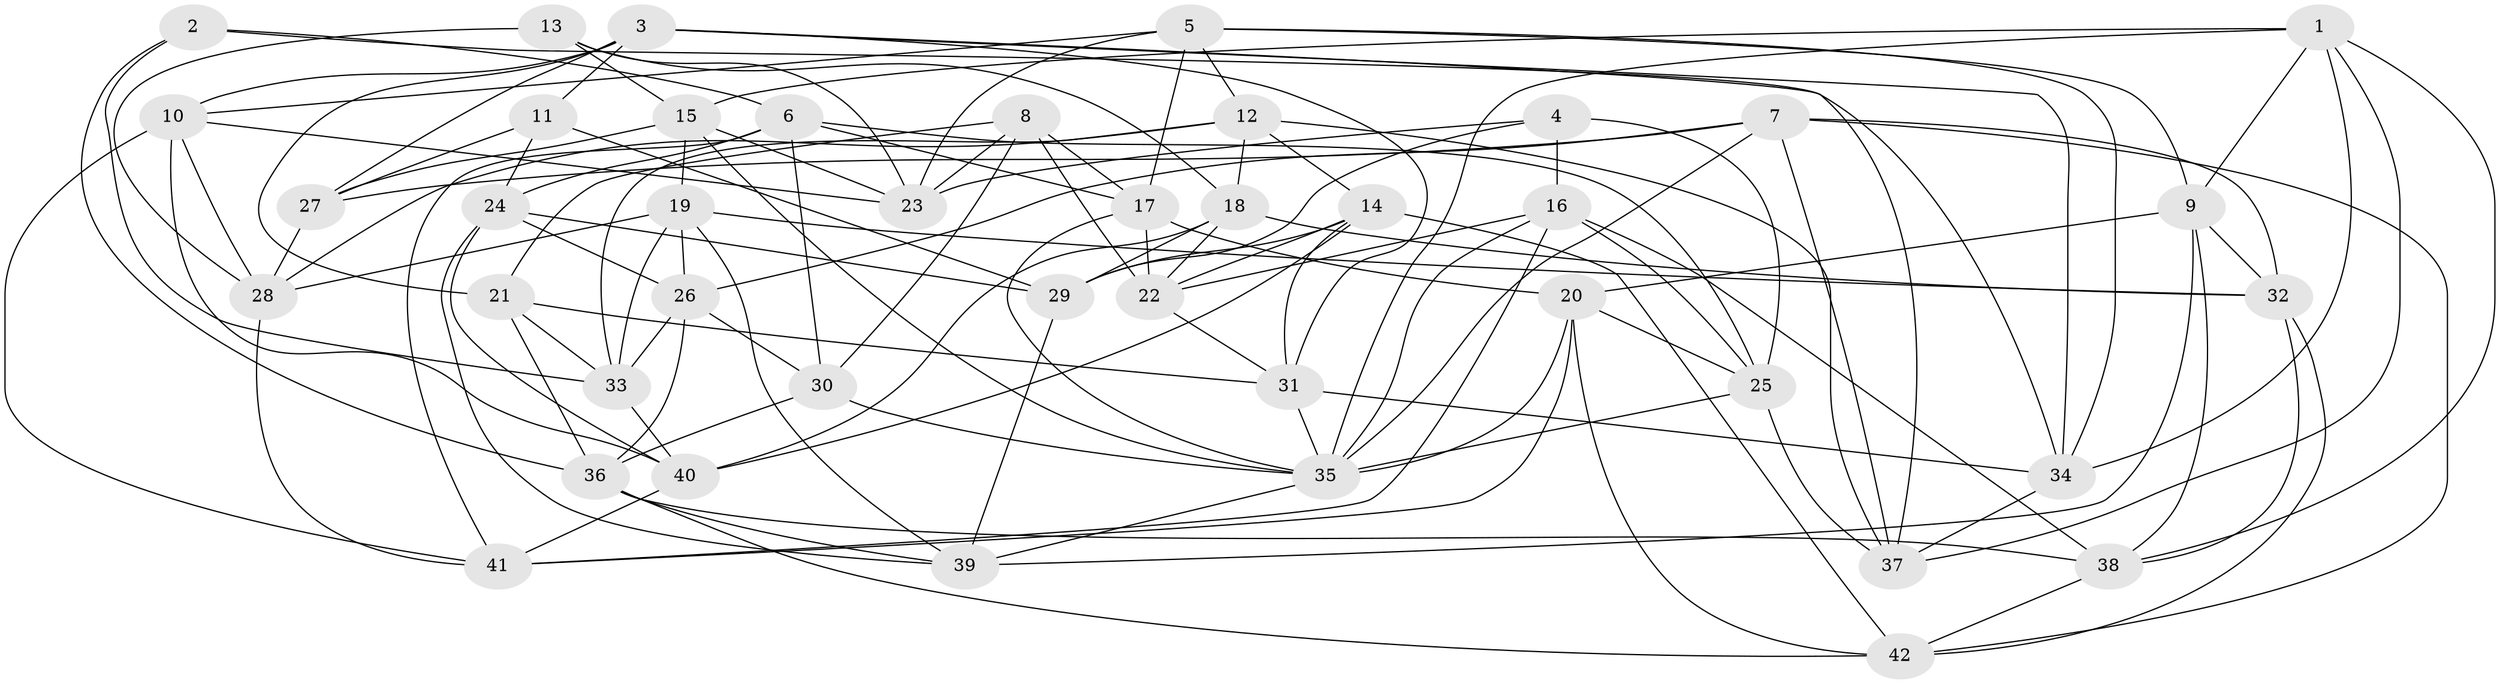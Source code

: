 // original degree distribution, {4: 1.0}
// Generated by graph-tools (version 1.1) at 2025/27/03/09/25 03:27:02]
// undirected, 42 vertices, 123 edges
graph export_dot {
graph [start="1"]
  node [color=gray90,style=filled];
  1;
  2;
  3;
  4;
  5;
  6;
  7;
  8;
  9;
  10;
  11;
  12;
  13;
  14;
  15;
  16;
  17;
  18;
  19;
  20;
  21;
  22;
  23;
  24;
  25;
  26;
  27;
  28;
  29;
  30;
  31;
  32;
  33;
  34;
  35;
  36;
  37;
  38;
  39;
  40;
  41;
  42;
  1 -- 9 [weight=1.0];
  1 -- 15 [weight=1.0];
  1 -- 34 [weight=1.0];
  1 -- 35 [weight=1.0];
  1 -- 37 [weight=1.0];
  1 -- 38 [weight=1.0];
  2 -- 6 [weight=1.0];
  2 -- 33 [weight=1.0];
  2 -- 34 [weight=1.0];
  2 -- 36 [weight=1.0];
  3 -- 10 [weight=1.0];
  3 -- 11 [weight=1.0];
  3 -- 21 [weight=1.0];
  3 -- 27 [weight=2.0];
  3 -- 31 [weight=1.0];
  3 -- 34 [weight=1.0];
  3 -- 37 [weight=1.0];
  4 -- 16 [weight=1.0];
  4 -- 23 [weight=1.0];
  4 -- 25 [weight=1.0];
  4 -- 29 [weight=1.0];
  5 -- 9 [weight=1.0];
  5 -- 10 [weight=1.0];
  5 -- 12 [weight=1.0];
  5 -- 17 [weight=1.0];
  5 -- 23 [weight=1.0];
  5 -- 34 [weight=1.0];
  6 -- 17 [weight=1.0];
  6 -- 24 [weight=1.0];
  6 -- 25 [weight=1.0];
  6 -- 30 [weight=1.0];
  6 -- 41 [weight=1.0];
  7 -- 26 [weight=1.0];
  7 -- 27 [weight=1.0];
  7 -- 32 [weight=1.0];
  7 -- 35 [weight=1.0];
  7 -- 37 [weight=1.0];
  7 -- 42 [weight=1.0];
  8 -- 17 [weight=1.0];
  8 -- 21 [weight=2.0];
  8 -- 22 [weight=1.0];
  8 -- 23 [weight=1.0];
  8 -- 30 [weight=1.0];
  9 -- 20 [weight=1.0];
  9 -- 32 [weight=1.0];
  9 -- 38 [weight=1.0];
  9 -- 39 [weight=1.0];
  10 -- 23 [weight=1.0];
  10 -- 28 [weight=1.0];
  10 -- 40 [weight=1.0];
  10 -- 41 [weight=1.0];
  11 -- 24 [weight=1.0];
  11 -- 27 [weight=1.0];
  11 -- 29 [weight=1.0];
  12 -- 14 [weight=1.0];
  12 -- 18 [weight=1.0];
  12 -- 28 [weight=1.0];
  12 -- 33 [weight=1.0];
  12 -- 37 [weight=1.0];
  13 -- 15 [weight=1.0];
  13 -- 18 [weight=1.0];
  13 -- 23 [weight=1.0];
  13 -- 28 [weight=1.0];
  14 -- 22 [weight=1.0];
  14 -- 29 [weight=1.0];
  14 -- 31 [weight=1.0];
  14 -- 40 [weight=1.0];
  14 -- 42 [weight=1.0];
  15 -- 19 [weight=1.0];
  15 -- 23 [weight=1.0];
  15 -- 27 [weight=1.0];
  15 -- 35 [weight=1.0];
  16 -- 22 [weight=1.0];
  16 -- 25 [weight=1.0];
  16 -- 35 [weight=1.0];
  16 -- 38 [weight=1.0];
  16 -- 41 [weight=1.0];
  17 -- 20 [weight=1.0];
  17 -- 22 [weight=1.0];
  17 -- 35 [weight=1.0];
  18 -- 22 [weight=1.0];
  18 -- 29 [weight=1.0];
  18 -- 32 [weight=1.0];
  18 -- 40 [weight=1.0];
  19 -- 26 [weight=1.0];
  19 -- 28 [weight=1.0];
  19 -- 32 [weight=1.0];
  19 -- 33 [weight=1.0];
  19 -- 39 [weight=1.0];
  20 -- 25 [weight=1.0];
  20 -- 35 [weight=1.0];
  20 -- 41 [weight=1.0];
  20 -- 42 [weight=1.0];
  21 -- 31 [weight=1.0];
  21 -- 33 [weight=1.0];
  21 -- 36 [weight=1.0];
  22 -- 31 [weight=1.0];
  24 -- 26 [weight=1.0];
  24 -- 29 [weight=1.0];
  24 -- 39 [weight=1.0];
  24 -- 40 [weight=1.0];
  25 -- 35 [weight=1.0];
  25 -- 37 [weight=1.0];
  26 -- 30 [weight=1.0];
  26 -- 33 [weight=1.0];
  26 -- 36 [weight=1.0];
  27 -- 28 [weight=1.0];
  28 -- 41 [weight=1.0];
  29 -- 39 [weight=1.0];
  30 -- 35 [weight=1.0];
  30 -- 36 [weight=2.0];
  31 -- 34 [weight=1.0];
  31 -- 35 [weight=1.0];
  32 -- 38 [weight=1.0];
  32 -- 42 [weight=1.0];
  33 -- 40 [weight=1.0];
  34 -- 37 [weight=1.0];
  35 -- 39 [weight=1.0];
  36 -- 38 [weight=1.0];
  36 -- 39 [weight=1.0];
  36 -- 42 [weight=1.0];
  38 -- 42 [weight=1.0];
  40 -- 41 [weight=1.0];
}
